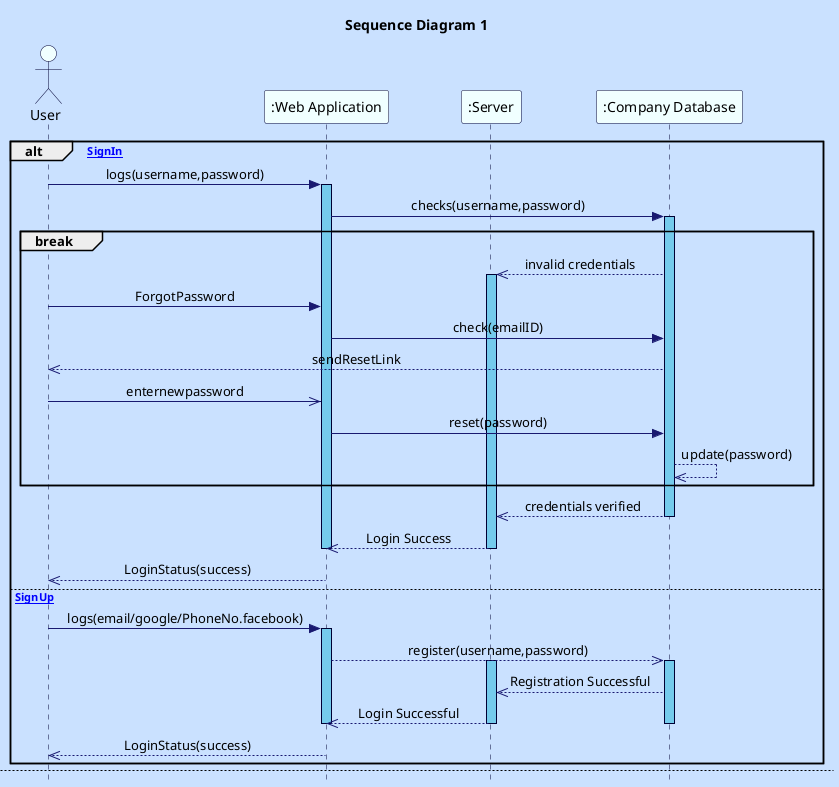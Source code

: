 @startuml SequenceDiagram1

skinparam BackgroundColor #CAE1FF
skinparam NoteBackgroundColor white
skinparam NoteBorderColor #000033
skinparam ParticipantBackgroundColor #f0ffff
skinparam ParticipantBorderColor #000033
skinparam SequenceLifeLineBackgroundColor #75cbec
skinparam SequenceLifeLineBorderColor #000033
skinparam ArrowColor #191970
skinparam Linetype ortho
skinparam ActorBackgroundColor #f0ffff
skinparam ActorBorderColor #000033
participant ":Web Application" order 20
participant ":Server" order 30
participant ":Company Database" order 40

skinparam style strictuml
skinparam SequenceMessageAlignment center

title Sequence Diagram 1

actor User

alt [SignIn]

    User -> ":Web Application" : logs(username,password)
    activate ":Web Application"
    ":Web Application" -> ":Company Database" : checks(username,password)
    activate ":Company Database"    
     
        group break
        ":Company Database" -->> ":Server" : invalid credentials
        activate ":Server"
        User -> ":Web Application" : ForgotPassword
        ":Web Application" -> ":Company Database" : check(emailID)
        ":Company Database" -->> User : sendResetLink
        User ->> ":Web Application" : enternewpassword
        ":Web Application" -> ":Company Database" : reset(password) 
        ":Company Database" -->> ":Company Database" : update(password)
        end

    ":Company Database" -->> ":Server" : credentials verified
    deactivate ":Company Database"    
      
    ":Server" -->> ":Web Application" : Login Success
    deactivate ":Web Application"
    deactivate ":Server"
        
    ":Web Application" -->> User : LoginStatus(success)


else [SignUp]
    User -> ":Web Application" : logs(email/google/PhoneNo.facebook)   
    activate ":Web Application"
    ":Web Application" -->> ":Company Database" : register(username,password) 
    activate ":Company Database"    
    activate ":Server"
        
    ":Company Database" -->> ":Server" : Registration Successful
    ":Server" -->> ":Web Application" : Login Successful
    deactivate ":Server"
        
    deactivate ":Web Application"
    deactivate ":Company Database"    
     
    ":Web Application" -->> User : LoginStatus(success)

end

newpage

User ->> ":Web Application" : select(GiveRide/TakeRide) 
activate ":Web Application"

note over ":Server" , ":Company Database"

User has to select either to Offer a Ride or to Take a Ride

endnote

":Web Application" -->> ":Web Application" : TakeDetails
deactivate ":Web Application"

alt [GIVE_RIDE]
    User ->> ":Web Application" : enterdetails(StartAddress,EndAddress)
    activate ":Web Application"
    ":Web Application" -> ":Company Database" : verify(DrivingLicense)
     activate ":Company Database"    
         group break
            ":Company Database" -->> ":Server" : VerificatonUnauthorized
            activate ":Server"
        
            ":Server" -->> ":Web Application" : SendErrorMessage
    
        end 
    ":Company Database" -->> ":Web Application" : Verificaton Successful
    deactivate ":Company Database"    
     
    ":Web Application" -->> User : ViewNearbyRideTakers
    User -> ":Web Application" : ConfirmRideTaker
    ":Web Application" -> ":Server" : ConfirmationRequest
    ":Server" -->> ":Server" :UpdateDetails 
    ":Server" -->> ":Web Application" : SendConfirmation
    deactivate ":Server"
        
    deactivate ":Web Application"
    ":Web Application" -->> User : SendRideTakerDetails


else [TAKE_RIDE]
    User ->> ":Web Application" : enterdetails(PickupAddress,DropAddress)
    activate ":Web Application"
    ":Web Application" -> ":Company Database" : verify(IdentityProof)
     activate ":Company Database"    
     
     group break
            ":Company Database" -->> ":Server" : VerificatonUnauthorized
           activate ":Server"
            ":Server" -->> ":Web Application" : SendErrorMessage
    
    end 
    ":Company Database" -->> ":Web Application" : Verificaton Successful
    deactivate ":Company Database"    
    
    ":Web Application" -->> User : ViewNearbyRideGivers
    User -> ":Web Application" : ConfirmRide
    ":Web Application" -> ":Server" : ConfirmationRequest
    ":Server" -->> ":Server" :UpdateDetails
    ":Server" -->> ":Web Application" : SendConfirmation
    deactivate ":Server"
        
    ":Web Application" -->> User : SendRideGiverDetails
    deactivate ":Web Application"

    
end



@enduml 